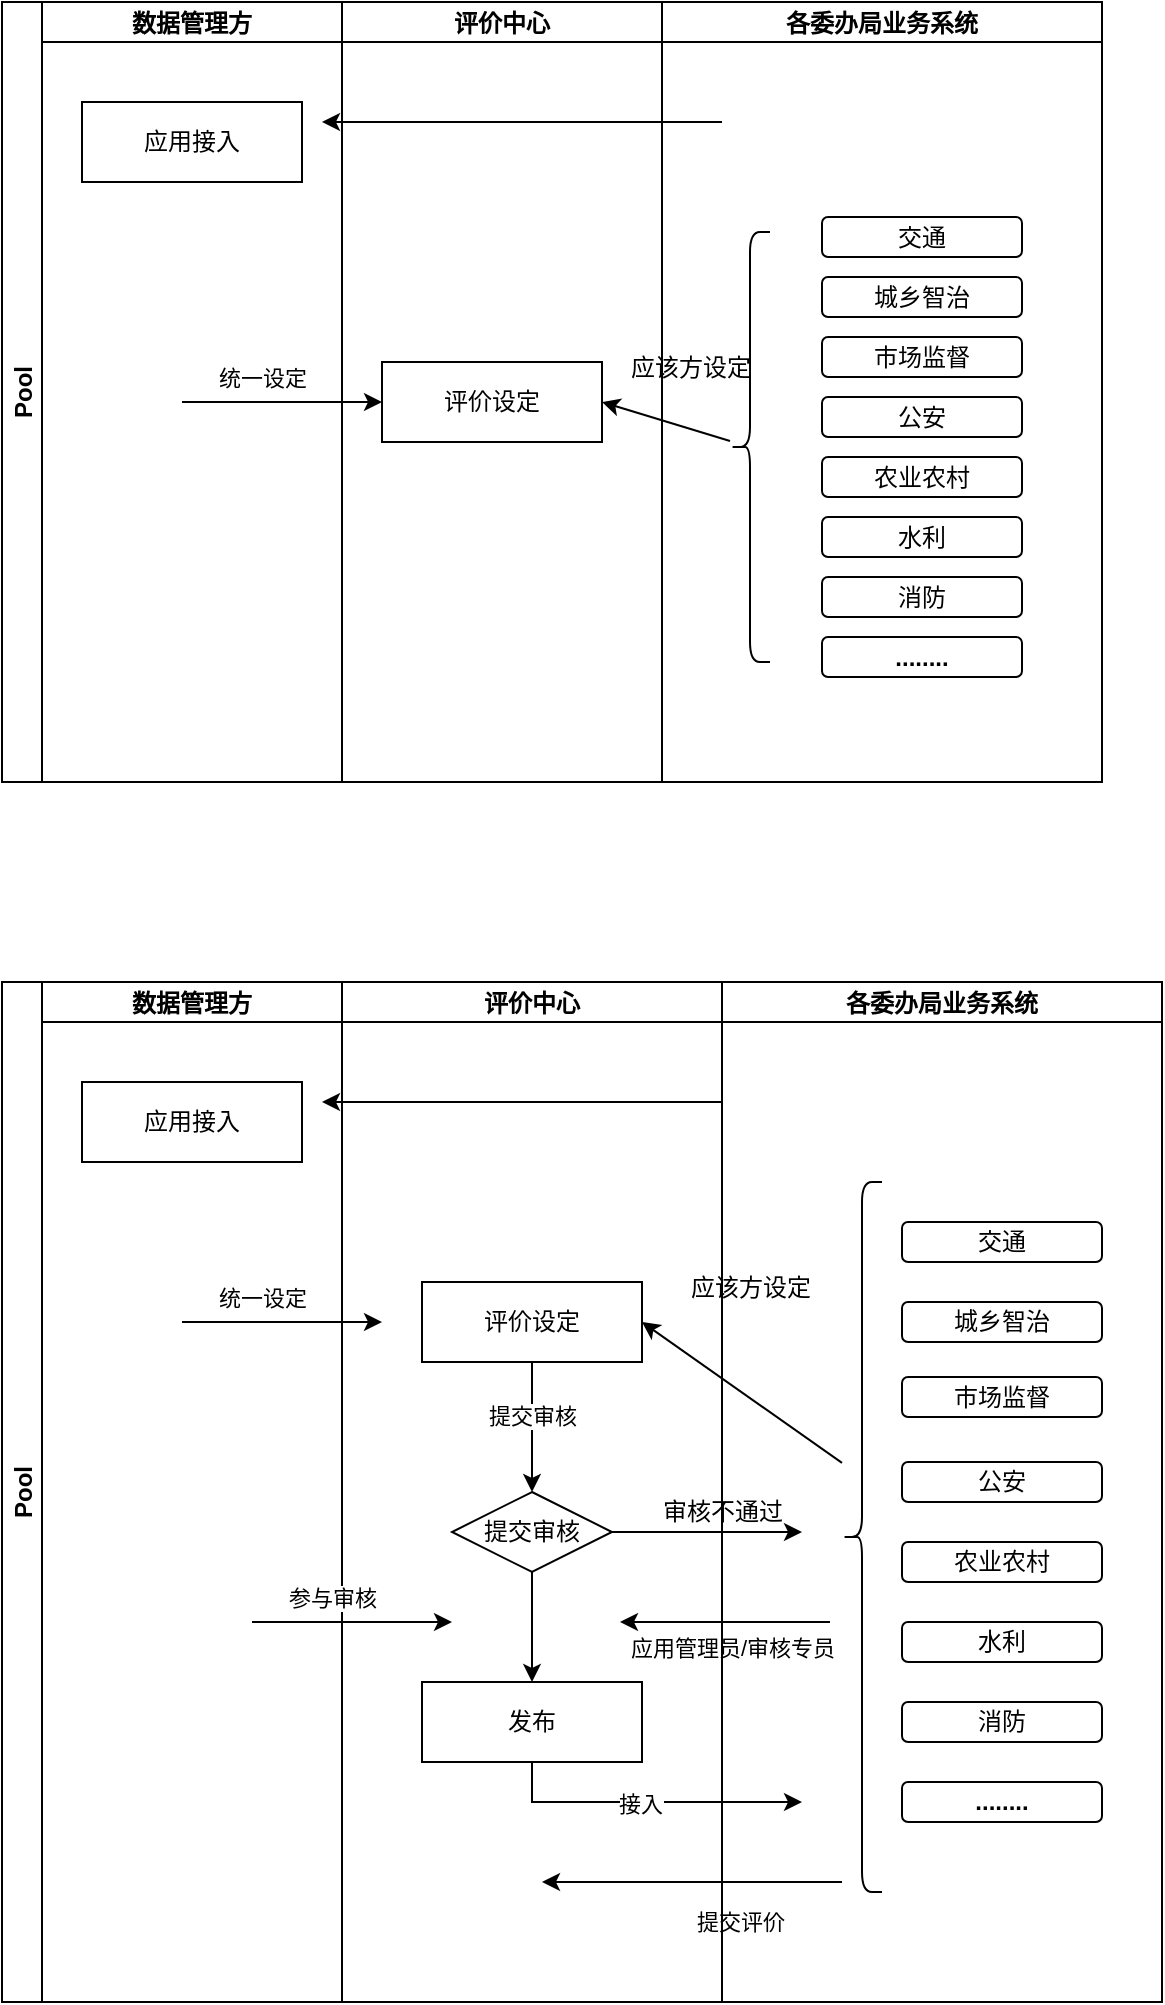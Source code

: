 <mxfile version="20.2.8" type="github">
  <diagram id="C5RBs43oDa-KdzZeNtuy" name="Page-1">
    <mxGraphModel dx="981" dy="520" grid="1" gridSize="10" guides="1" tooltips="1" connect="1" arrows="1" fold="1" page="1" pageScale="1" pageWidth="827" pageHeight="1169" math="0" shadow="0">
      <root>
        <mxCell id="WIyWlLk6GJQsqaUBKTNV-0" />
        <mxCell id="WIyWlLk6GJQsqaUBKTNV-1" parent="WIyWlLk6GJQsqaUBKTNV-0" />
        <mxCell id="Ygqn9ICY9HK4v7pCoJ1D-20" value="Pool" style="swimlane;childLayout=stackLayout;resizeParent=1;resizeParentMax=0;startSize=20;horizontal=0;horizontalStack=1;" vertex="1" parent="WIyWlLk6GJQsqaUBKTNV-1">
          <mxGeometry x="40" y="470" width="550" height="390" as="geometry" />
        </mxCell>
        <mxCell id="Ygqn9ICY9HK4v7pCoJ1D-21" value="数据管理方" style="swimlane;startSize=20;" vertex="1" parent="Ygqn9ICY9HK4v7pCoJ1D-20">
          <mxGeometry x="20" width="150" height="390" as="geometry" />
        </mxCell>
        <mxCell id="Ygqn9ICY9HK4v7pCoJ1D-40" value="应用接入" style="rounded=0;whiteSpace=wrap;html=1;" vertex="1" parent="Ygqn9ICY9HK4v7pCoJ1D-21">
          <mxGeometry x="20" y="50" width="110" height="40" as="geometry" />
        </mxCell>
        <mxCell id="Ygqn9ICY9HK4v7pCoJ1D-48" value="" style="endArrow=classic;html=1;rounded=0;" edge="1" parent="Ygqn9ICY9HK4v7pCoJ1D-21">
          <mxGeometry width="50" height="50" relative="1" as="geometry">
            <mxPoint x="70" y="200" as="sourcePoint" />
            <mxPoint x="170" y="200" as="targetPoint" />
          </mxGeometry>
        </mxCell>
        <mxCell id="Ygqn9ICY9HK4v7pCoJ1D-49" value="统一设定" style="edgeLabel;html=1;align=center;verticalAlign=middle;resizable=0;points=[];" vertex="1" connectable="0" parent="Ygqn9ICY9HK4v7pCoJ1D-48">
          <mxGeometry x="-0.213" y="2" relative="1" as="geometry">
            <mxPoint y="-10" as="offset" />
          </mxGeometry>
        </mxCell>
        <mxCell id="Ygqn9ICY9HK4v7pCoJ1D-22" value="评价中心" style="swimlane;startSize=20;" vertex="1" parent="Ygqn9ICY9HK4v7pCoJ1D-20">
          <mxGeometry x="170" width="160" height="390" as="geometry" />
        </mxCell>
        <mxCell id="Ygqn9ICY9HK4v7pCoJ1D-44" value="" style="endArrow=classic;html=1;rounded=0;" edge="1" parent="Ygqn9ICY9HK4v7pCoJ1D-22">
          <mxGeometry width="50" height="50" relative="1" as="geometry">
            <mxPoint x="190" y="60" as="sourcePoint" />
            <mxPoint x="-10" y="60" as="targetPoint" />
          </mxGeometry>
        </mxCell>
        <mxCell id="Ygqn9ICY9HK4v7pCoJ1D-47" value="评价设定" style="rounded=0;whiteSpace=wrap;html=1;" vertex="1" parent="Ygqn9ICY9HK4v7pCoJ1D-22">
          <mxGeometry x="20" y="180" width="110" height="40" as="geometry" />
        </mxCell>
        <mxCell id="Ygqn9ICY9HK4v7pCoJ1D-23" value="各委办局业务系统" style="swimlane;startSize=20;" vertex="1" parent="Ygqn9ICY9HK4v7pCoJ1D-20">
          <mxGeometry x="330" width="220" height="390" as="geometry" />
        </mxCell>
        <mxCell id="Ygqn9ICY9HK4v7pCoJ1D-32" value="交通" style="rounded=1;whiteSpace=wrap;html=1;" vertex="1" parent="Ygqn9ICY9HK4v7pCoJ1D-23">
          <mxGeometry x="80" y="107.5" width="100" height="20" as="geometry" />
        </mxCell>
        <mxCell id="Ygqn9ICY9HK4v7pCoJ1D-33" value="城乡智治" style="rounded=1;whiteSpace=wrap;html=1;" vertex="1" parent="Ygqn9ICY9HK4v7pCoJ1D-23">
          <mxGeometry x="80" y="137.5" width="100" height="20" as="geometry" />
        </mxCell>
        <mxCell id="Ygqn9ICY9HK4v7pCoJ1D-34" value="市场监督" style="rounded=1;whiteSpace=wrap;html=1;" vertex="1" parent="Ygqn9ICY9HK4v7pCoJ1D-23">
          <mxGeometry x="80" y="167.5" width="100" height="20" as="geometry" />
        </mxCell>
        <mxCell id="Ygqn9ICY9HK4v7pCoJ1D-35" value="公安" style="rounded=1;whiteSpace=wrap;html=1;" vertex="1" parent="Ygqn9ICY9HK4v7pCoJ1D-23">
          <mxGeometry x="80" y="197.5" width="100" height="20" as="geometry" />
        </mxCell>
        <mxCell id="Ygqn9ICY9HK4v7pCoJ1D-36" value="农业农村" style="rounded=1;whiteSpace=wrap;html=1;" vertex="1" parent="Ygqn9ICY9HK4v7pCoJ1D-23">
          <mxGeometry x="80" y="227.5" width="100" height="20" as="geometry" />
        </mxCell>
        <mxCell id="Ygqn9ICY9HK4v7pCoJ1D-37" value="水利" style="rounded=1;whiteSpace=wrap;html=1;" vertex="1" parent="Ygqn9ICY9HK4v7pCoJ1D-23">
          <mxGeometry x="80" y="257.5" width="100" height="20" as="geometry" />
        </mxCell>
        <mxCell id="Ygqn9ICY9HK4v7pCoJ1D-38" value="消防" style="rounded=1;whiteSpace=wrap;html=1;" vertex="1" parent="Ygqn9ICY9HK4v7pCoJ1D-23">
          <mxGeometry x="80" y="287.5" width="100" height="20" as="geometry" />
        </mxCell>
        <mxCell id="Ygqn9ICY9HK4v7pCoJ1D-39" value="........" style="rounded=1;whiteSpace=wrap;html=1;fontStyle=1" vertex="1" parent="Ygqn9ICY9HK4v7pCoJ1D-23">
          <mxGeometry x="80" y="317.5" width="100" height="20" as="geometry" />
        </mxCell>
        <mxCell id="Ygqn9ICY9HK4v7pCoJ1D-43" value="" style="shape=curlyBracket;whiteSpace=wrap;html=1;rounded=1;size=0.5;" vertex="1" parent="Ygqn9ICY9HK4v7pCoJ1D-23">
          <mxGeometry x="34" y="115" width="20" height="215" as="geometry" />
        </mxCell>
        <mxCell id="Ygqn9ICY9HK4v7pCoJ1D-51" value="应该方设定" style="text;html=1;align=center;verticalAlign=middle;resizable=0;points=[];autosize=1;strokeColor=none;fillColor=none;" vertex="1" parent="Ygqn9ICY9HK4v7pCoJ1D-23">
          <mxGeometry x="-26" y="167.5" width="80" height="30" as="geometry" />
        </mxCell>
        <mxCell id="Ygqn9ICY9HK4v7pCoJ1D-50" value="" style="endArrow=classic;html=1;rounded=0;entryX=1;entryY=0.5;entryDx=0;entryDy=0;" edge="1" parent="Ygqn9ICY9HK4v7pCoJ1D-20" source="Ygqn9ICY9HK4v7pCoJ1D-43" target="Ygqn9ICY9HK4v7pCoJ1D-47">
          <mxGeometry width="50" height="50" relative="1" as="geometry">
            <mxPoint x="250" y="170" as="sourcePoint" />
            <mxPoint x="300" y="120" as="targetPoint" />
          </mxGeometry>
        </mxCell>
        <mxCell id="Ygqn9ICY9HK4v7pCoJ1D-52" value="Pool" style="swimlane;childLayout=stackLayout;resizeParent=1;resizeParentMax=0;startSize=20;horizontal=0;horizontalStack=1;" vertex="1" parent="WIyWlLk6GJQsqaUBKTNV-1">
          <mxGeometry x="40" y="960" width="580" height="510" as="geometry" />
        </mxCell>
        <mxCell id="Ygqn9ICY9HK4v7pCoJ1D-53" value="数据管理方" style="swimlane;startSize=20;" vertex="1" parent="Ygqn9ICY9HK4v7pCoJ1D-52">
          <mxGeometry x="20" width="150" height="510" as="geometry" />
        </mxCell>
        <mxCell id="Ygqn9ICY9HK4v7pCoJ1D-54" value="应用接入" style="rounded=0;whiteSpace=wrap;html=1;" vertex="1" parent="Ygqn9ICY9HK4v7pCoJ1D-53">
          <mxGeometry x="20" y="50" width="110" height="40" as="geometry" />
        </mxCell>
        <mxCell id="Ygqn9ICY9HK4v7pCoJ1D-55" value="" style="endArrow=classic;html=1;rounded=0;" edge="1" parent="Ygqn9ICY9HK4v7pCoJ1D-53">
          <mxGeometry width="50" height="50" relative="1" as="geometry">
            <mxPoint x="70" y="170" as="sourcePoint" />
            <mxPoint x="170" y="170" as="targetPoint" />
          </mxGeometry>
        </mxCell>
        <mxCell id="Ygqn9ICY9HK4v7pCoJ1D-56" value="统一设定" style="edgeLabel;html=1;align=center;verticalAlign=middle;resizable=0;points=[];" vertex="1" connectable="0" parent="Ygqn9ICY9HK4v7pCoJ1D-55">
          <mxGeometry x="-0.213" y="2" relative="1" as="geometry">
            <mxPoint y="-10" as="offset" />
          </mxGeometry>
        </mxCell>
        <mxCell id="Ygqn9ICY9HK4v7pCoJ1D-57" value="评价中心" style="swimlane;startSize=20;" vertex="1" parent="Ygqn9ICY9HK4v7pCoJ1D-52">
          <mxGeometry x="170" width="190" height="510" as="geometry" />
        </mxCell>
        <mxCell id="Ygqn9ICY9HK4v7pCoJ1D-58" value="" style="endArrow=classic;html=1;rounded=0;" edge="1" parent="Ygqn9ICY9HK4v7pCoJ1D-57">
          <mxGeometry width="50" height="50" relative="1" as="geometry">
            <mxPoint x="190" y="60" as="sourcePoint" />
            <mxPoint x="-10" y="60" as="targetPoint" />
          </mxGeometry>
        </mxCell>
        <mxCell id="Ygqn9ICY9HK4v7pCoJ1D-73" style="edgeStyle=orthogonalEdgeStyle;rounded=0;orthogonalLoop=1;jettySize=auto;html=1;entryX=0.5;entryY=0;entryDx=0;entryDy=0;" edge="1" parent="Ygqn9ICY9HK4v7pCoJ1D-57" source="Ygqn9ICY9HK4v7pCoJ1D-59" target="Ygqn9ICY9HK4v7pCoJ1D-75">
          <mxGeometry relative="1" as="geometry">
            <mxPoint x="65" y="280" as="targetPoint" />
          </mxGeometry>
        </mxCell>
        <mxCell id="Ygqn9ICY9HK4v7pCoJ1D-74" value="提交审核" style="edgeLabel;html=1;align=center;verticalAlign=middle;resizable=0;points=[];" vertex="1" connectable="0" parent="Ygqn9ICY9HK4v7pCoJ1D-73">
          <mxGeometry x="-0.191" relative="1" as="geometry">
            <mxPoint as="offset" />
          </mxGeometry>
        </mxCell>
        <mxCell id="Ygqn9ICY9HK4v7pCoJ1D-59" value="评价设定" style="rounded=0;whiteSpace=wrap;html=1;" vertex="1" parent="Ygqn9ICY9HK4v7pCoJ1D-57">
          <mxGeometry x="40" y="150" width="110" height="40" as="geometry" />
        </mxCell>
        <mxCell id="Ygqn9ICY9HK4v7pCoJ1D-81" style="edgeStyle=orthogonalEdgeStyle;rounded=0;orthogonalLoop=1;jettySize=auto;html=1;entryX=0.5;entryY=0;entryDx=0;entryDy=0;" edge="1" parent="Ygqn9ICY9HK4v7pCoJ1D-57" source="Ygqn9ICY9HK4v7pCoJ1D-75" target="Ygqn9ICY9HK4v7pCoJ1D-80">
          <mxGeometry relative="1" as="geometry" />
        </mxCell>
        <mxCell id="Ygqn9ICY9HK4v7pCoJ1D-75" value="提交审核" style="rhombus;whiteSpace=wrap;html=1;" vertex="1" parent="Ygqn9ICY9HK4v7pCoJ1D-57">
          <mxGeometry x="55" y="255" width="80" height="40" as="geometry" />
        </mxCell>
        <mxCell id="Ygqn9ICY9HK4v7pCoJ1D-77" value="审核不通过" style="text;html=1;align=center;verticalAlign=middle;resizable=0;points=[];autosize=1;strokeColor=none;fillColor=none;" vertex="1" parent="Ygqn9ICY9HK4v7pCoJ1D-57">
          <mxGeometry x="150" y="250" width="80" height="30" as="geometry" />
        </mxCell>
        <mxCell id="Ygqn9ICY9HK4v7pCoJ1D-80" value="发布" style="rounded=0;whiteSpace=wrap;html=1;" vertex="1" parent="Ygqn9ICY9HK4v7pCoJ1D-57">
          <mxGeometry x="40" y="350" width="110" height="40" as="geometry" />
        </mxCell>
        <mxCell id="Ygqn9ICY9HK4v7pCoJ1D-82" value="" style="endArrow=classic;html=1;rounded=0;" edge="1" parent="Ygqn9ICY9HK4v7pCoJ1D-57">
          <mxGeometry width="50" height="50" relative="1" as="geometry">
            <mxPoint x="-45" y="320" as="sourcePoint" />
            <mxPoint x="55" y="320" as="targetPoint" />
          </mxGeometry>
        </mxCell>
        <mxCell id="Ygqn9ICY9HK4v7pCoJ1D-83" value="参与审核" style="edgeLabel;html=1;align=center;verticalAlign=middle;resizable=0;points=[];" vertex="1" connectable="0" parent="Ygqn9ICY9HK4v7pCoJ1D-82">
          <mxGeometry x="-0.213" y="2" relative="1" as="geometry">
            <mxPoint y="-10" as="offset" />
          </mxGeometry>
        </mxCell>
        <mxCell id="Ygqn9ICY9HK4v7pCoJ1D-92" value="" style="endArrow=classic;html=1;rounded=0;" edge="1" parent="Ygqn9ICY9HK4v7pCoJ1D-57">
          <mxGeometry width="50" height="50" relative="1" as="geometry">
            <mxPoint x="250" y="450" as="sourcePoint" />
            <mxPoint x="100" y="450" as="targetPoint" />
          </mxGeometry>
        </mxCell>
        <mxCell id="Ygqn9ICY9HK4v7pCoJ1D-60" value="各委办局业务系统" style="swimlane;startSize=20;" vertex="1" parent="Ygqn9ICY9HK4v7pCoJ1D-52">
          <mxGeometry x="360" width="220" height="510" as="geometry" />
        </mxCell>
        <mxCell id="Ygqn9ICY9HK4v7pCoJ1D-61" value="交通" style="rounded=1;whiteSpace=wrap;html=1;" vertex="1" parent="Ygqn9ICY9HK4v7pCoJ1D-60">
          <mxGeometry x="90" y="120" width="100" height="20" as="geometry" />
        </mxCell>
        <mxCell id="Ygqn9ICY9HK4v7pCoJ1D-62" value="城乡智治" style="rounded=1;whiteSpace=wrap;html=1;" vertex="1" parent="Ygqn9ICY9HK4v7pCoJ1D-60">
          <mxGeometry x="90" y="160" width="100" height="20" as="geometry" />
        </mxCell>
        <mxCell id="Ygqn9ICY9HK4v7pCoJ1D-63" value="市场监督" style="rounded=1;whiteSpace=wrap;html=1;" vertex="1" parent="Ygqn9ICY9HK4v7pCoJ1D-60">
          <mxGeometry x="90" y="197.5" width="100" height="20" as="geometry" />
        </mxCell>
        <mxCell id="Ygqn9ICY9HK4v7pCoJ1D-64" value="公安" style="rounded=1;whiteSpace=wrap;html=1;" vertex="1" parent="Ygqn9ICY9HK4v7pCoJ1D-60">
          <mxGeometry x="90" y="240" width="100" height="20" as="geometry" />
        </mxCell>
        <mxCell id="Ygqn9ICY9HK4v7pCoJ1D-65" value="农业农村" style="rounded=1;whiteSpace=wrap;html=1;" vertex="1" parent="Ygqn9ICY9HK4v7pCoJ1D-60">
          <mxGeometry x="90" y="280" width="100" height="20" as="geometry" />
        </mxCell>
        <mxCell id="Ygqn9ICY9HK4v7pCoJ1D-66" value="水利" style="rounded=1;whiteSpace=wrap;html=1;" vertex="1" parent="Ygqn9ICY9HK4v7pCoJ1D-60">
          <mxGeometry x="90" y="320" width="100" height="20" as="geometry" />
        </mxCell>
        <mxCell id="Ygqn9ICY9HK4v7pCoJ1D-67" value="消防" style="rounded=1;whiteSpace=wrap;html=1;" vertex="1" parent="Ygqn9ICY9HK4v7pCoJ1D-60">
          <mxGeometry x="90" y="360" width="100" height="20" as="geometry" />
        </mxCell>
        <mxCell id="Ygqn9ICY9HK4v7pCoJ1D-68" value="........" style="rounded=1;whiteSpace=wrap;html=1;fontStyle=1" vertex="1" parent="Ygqn9ICY9HK4v7pCoJ1D-60">
          <mxGeometry x="90" y="400" width="100" height="20" as="geometry" />
        </mxCell>
        <mxCell id="Ygqn9ICY9HK4v7pCoJ1D-69" value="" style="shape=curlyBracket;whiteSpace=wrap;html=1;rounded=1;size=0.5;" vertex="1" parent="Ygqn9ICY9HK4v7pCoJ1D-60">
          <mxGeometry x="60" y="100" width="20" height="355" as="geometry" />
        </mxCell>
        <mxCell id="Ygqn9ICY9HK4v7pCoJ1D-70" value="应该方设定" style="text;html=1;align=center;verticalAlign=middle;resizable=0;points=[];autosize=1;strokeColor=none;fillColor=none;" vertex="1" parent="Ygqn9ICY9HK4v7pCoJ1D-60">
          <mxGeometry x="-26" y="137.5" width="80" height="30" as="geometry" />
        </mxCell>
        <mxCell id="Ygqn9ICY9HK4v7pCoJ1D-85" value="" style="endArrow=classic;html=1;rounded=0;entryX=1;entryY=0.5;entryDx=0;entryDy=0;" edge="1" parent="Ygqn9ICY9HK4v7pCoJ1D-60">
          <mxGeometry width="50" height="50" relative="1" as="geometry">
            <mxPoint x="54" y="320" as="sourcePoint" />
            <mxPoint x="-51" y="320" as="targetPoint" />
          </mxGeometry>
        </mxCell>
        <mxCell id="Ygqn9ICY9HK4v7pCoJ1D-86" value="&lt;font style=&quot;font-size: 11px;&quot;&gt;应用管理员/审核专员&lt;/font&gt;" style="text;html=1;align=center;verticalAlign=middle;resizable=0;points=[];autosize=1;strokeColor=none;fillColor=none;fontSize=10;" vertex="1" parent="Ygqn9ICY9HK4v7pCoJ1D-60">
          <mxGeometry x="-60" y="317.5" width="130" height="30" as="geometry" />
        </mxCell>
        <mxCell id="Ygqn9ICY9HK4v7pCoJ1D-93" value="提交评价" style="text;html=1;align=center;verticalAlign=middle;resizable=0;points=[];autosize=1;strokeColor=none;fillColor=none;fontSize=11;" vertex="1" parent="Ygqn9ICY9HK4v7pCoJ1D-60">
          <mxGeometry x="-26" y="455" width="70" height="30" as="geometry" />
        </mxCell>
        <mxCell id="Ygqn9ICY9HK4v7pCoJ1D-71" value="" style="endArrow=classic;html=1;rounded=0;entryX=1;entryY=0.5;entryDx=0;entryDy=0;" edge="1" parent="Ygqn9ICY9HK4v7pCoJ1D-52" target="Ygqn9ICY9HK4v7pCoJ1D-59">
          <mxGeometry width="50" height="50" relative="1" as="geometry">
            <mxPoint x="420" y="240.455" as="sourcePoint" />
            <mxPoint x="300" y="90" as="targetPoint" />
          </mxGeometry>
        </mxCell>
        <mxCell id="Ygqn9ICY9HK4v7pCoJ1D-76" style="edgeStyle=orthogonalEdgeStyle;rounded=0;orthogonalLoop=1;jettySize=auto;html=1;" edge="1" parent="WIyWlLk6GJQsqaUBKTNV-1" source="Ygqn9ICY9HK4v7pCoJ1D-75">
          <mxGeometry relative="1" as="geometry">
            <mxPoint x="440" y="1235" as="targetPoint" />
          </mxGeometry>
        </mxCell>
        <mxCell id="Ygqn9ICY9HK4v7pCoJ1D-88" style="edgeStyle=orthogonalEdgeStyle;rounded=0;orthogonalLoop=1;jettySize=auto;html=1;fontSize=11;exitX=0.5;exitY=1;exitDx=0;exitDy=0;" edge="1" parent="WIyWlLk6GJQsqaUBKTNV-1" source="Ygqn9ICY9HK4v7pCoJ1D-80">
          <mxGeometry relative="1" as="geometry">
            <mxPoint x="440" y="1370" as="targetPoint" />
            <Array as="points">
              <mxPoint x="305" y="1370" />
            </Array>
          </mxGeometry>
        </mxCell>
        <mxCell id="Ygqn9ICY9HK4v7pCoJ1D-89" value="接入" style="edgeLabel;html=1;align=center;verticalAlign=middle;resizable=0;points=[];fontSize=11;" vertex="1" connectable="0" parent="Ygqn9ICY9HK4v7pCoJ1D-88">
          <mxGeometry x="-0.045" y="-1" relative="1" as="geometry">
            <mxPoint as="offset" />
          </mxGeometry>
        </mxCell>
      </root>
    </mxGraphModel>
  </diagram>
</mxfile>
